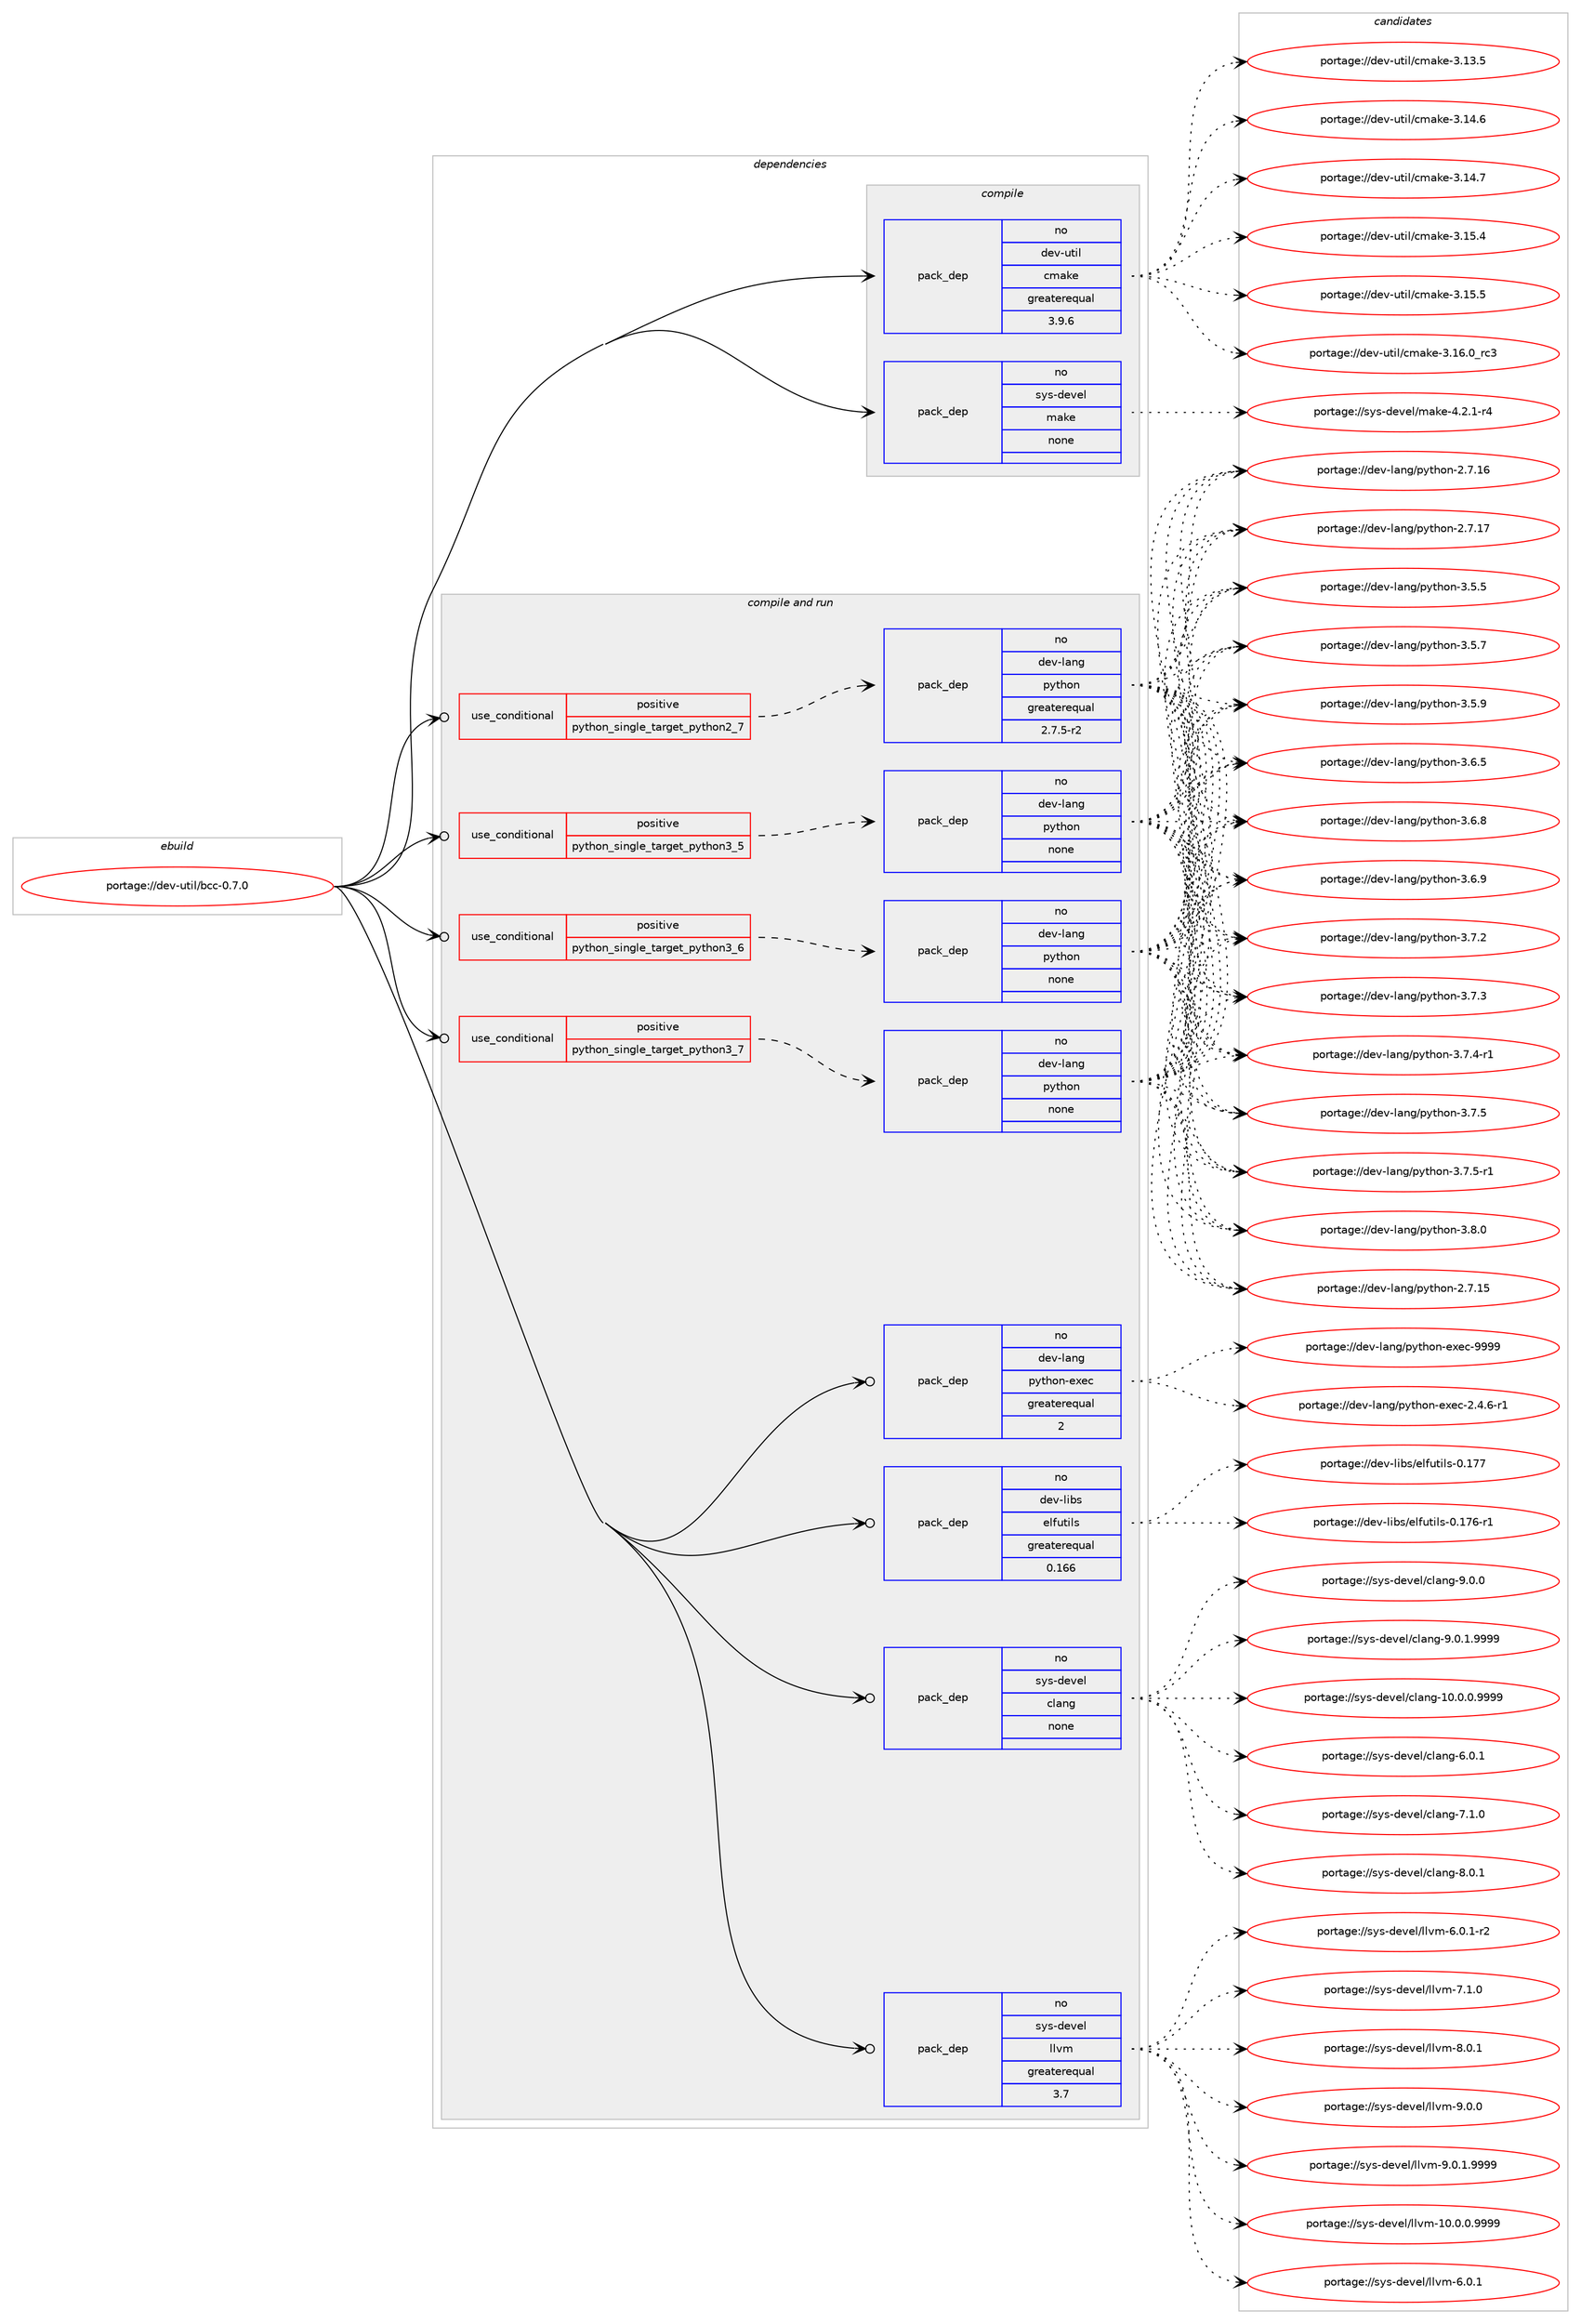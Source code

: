 digraph prolog {

# *************
# Graph options
# *************

newrank=true;
concentrate=true;
compound=true;
graph [rankdir=LR,fontname=Helvetica,fontsize=10,ranksep=1.5];#, ranksep=2.5, nodesep=0.2];
edge  [arrowhead=vee];
node  [fontname=Helvetica,fontsize=10];

# **********
# The ebuild
# **********

subgraph cluster_leftcol {
color=gray;
rank=same;
label=<<i>ebuild</i>>;
id [label="portage://dev-util/bcc-0.7.0", color=red, width=4, href="../dev-util/bcc-0.7.0.svg"];
}

# ****************
# The dependencies
# ****************

subgraph cluster_midcol {
color=gray;
label=<<i>dependencies</i>>;
subgraph cluster_compile {
fillcolor="#eeeeee";
style=filled;
label=<<i>compile</i>>;
subgraph pack185001 {
dependency258986 [label=<<TABLE BORDER="0" CELLBORDER="1" CELLSPACING="0" CELLPADDING="4" WIDTH="220"><TR><TD ROWSPAN="6" CELLPADDING="30">pack_dep</TD></TR><TR><TD WIDTH="110">no</TD></TR><TR><TD>dev-util</TD></TR><TR><TD>cmake</TD></TR><TR><TD>greaterequal</TD></TR><TR><TD>3.9.6</TD></TR></TABLE>>, shape=none, color=blue];
}
id:e -> dependency258986:w [weight=20,style="solid",arrowhead="vee"];
subgraph pack185002 {
dependency258987 [label=<<TABLE BORDER="0" CELLBORDER="1" CELLSPACING="0" CELLPADDING="4" WIDTH="220"><TR><TD ROWSPAN="6" CELLPADDING="30">pack_dep</TD></TR><TR><TD WIDTH="110">no</TD></TR><TR><TD>sys-devel</TD></TR><TR><TD>make</TD></TR><TR><TD>none</TD></TR><TR><TD></TD></TR></TABLE>>, shape=none, color=blue];
}
id:e -> dependency258987:w [weight=20,style="solid",arrowhead="vee"];
}
subgraph cluster_compileandrun {
fillcolor="#eeeeee";
style=filled;
label=<<i>compile and run</i>>;
subgraph cond70370 {
dependency258988 [label=<<TABLE BORDER="0" CELLBORDER="1" CELLSPACING="0" CELLPADDING="4"><TR><TD ROWSPAN="3" CELLPADDING="10">use_conditional</TD></TR><TR><TD>positive</TD></TR><TR><TD>python_single_target_python2_7</TD></TR></TABLE>>, shape=none, color=red];
subgraph pack185003 {
dependency258989 [label=<<TABLE BORDER="0" CELLBORDER="1" CELLSPACING="0" CELLPADDING="4" WIDTH="220"><TR><TD ROWSPAN="6" CELLPADDING="30">pack_dep</TD></TR><TR><TD WIDTH="110">no</TD></TR><TR><TD>dev-lang</TD></TR><TR><TD>python</TD></TR><TR><TD>greaterequal</TD></TR><TR><TD>2.7.5-r2</TD></TR></TABLE>>, shape=none, color=blue];
}
dependency258988:e -> dependency258989:w [weight=20,style="dashed",arrowhead="vee"];
}
id:e -> dependency258988:w [weight=20,style="solid",arrowhead="odotvee"];
subgraph cond70371 {
dependency258990 [label=<<TABLE BORDER="0" CELLBORDER="1" CELLSPACING="0" CELLPADDING="4"><TR><TD ROWSPAN="3" CELLPADDING="10">use_conditional</TD></TR><TR><TD>positive</TD></TR><TR><TD>python_single_target_python3_5</TD></TR></TABLE>>, shape=none, color=red];
subgraph pack185004 {
dependency258991 [label=<<TABLE BORDER="0" CELLBORDER="1" CELLSPACING="0" CELLPADDING="4" WIDTH="220"><TR><TD ROWSPAN="6" CELLPADDING="30">pack_dep</TD></TR><TR><TD WIDTH="110">no</TD></TR><TR><TD>dev-lang</TD></TR><TR><TD>python</TD></TR><TR><TD>none</TD></TR><TR><TD></TD></TR></TABLE>>, shape=none, color=blue];
}
dependency258990:e -> dependency258991:w [weight=20,style="dashed",arrowhead="vee"];
}
id:e -> dependency258990:w [weight=20,style="solid",arrowhead="odotvee"];
subgraph cond70372 {
dependency258992 [label=<<TABLE BORDER="0" CELLBORDER="1" CELLSPACING="0" CELLPADDING="4"><TR><TD ROWSPAN="3" CELLPADDING="10">use_conditional</TD></TR><TR><TD>positive</TD></TR><TR><TD>python_single_target_python3_6</TD></TR></TABLE>>, shape=none, color=red];
subgraph pack185005 {
dependency258993 [label=<<TABLE BORDER="0" CELLBORDER="1" CELLSPACING="0" CELLPADDING="4" WIDTH="220"><TR><TD ROWSPAN="6" CELLPADDING="30">pack_dep</TD></TR><TR><TD WIDTH="110">no</TD></TR><TR><TD>dev-lang</TD></TR><TR><TD>python</TD></TR><TR><TD>none</TD></TR><TR><TD></TD></TR></TABLE>>, shape=none, color=blue];
}
dependency258992:e -> dependency258993:w [weight=20,style="dashed",arrowhead="vee"];
}
id:e -> dependency258992:w [weight=20,style="solid",arrowhead="odotvee"];
subgraph cond70373 {
dependency258994 [label=<<TABLE BORDER="0" CELLBORDER="1" CELLSPACING="0" CELLPADDING="4"><TR><TD ROWSPAN="3" CELLPADDING="10">use_conditional</TD></TR><TR><TD>positive</TD></TR><TR><TD>python_single_target_python3_7</TD></TR></TABLE>>, shape=none, color=red];
subgraph pack185006 {
dependency258995 [label=<<TABLE BORDER="0" CELLBORDER="1" CELLSPACING="0" CELLPADDING="4" WIDTH="220"><TR><TD ROWSPAN="6" CELLPADDING="30">pack_dep</TD></TR><TR><TD WIDTH="110">no</TD></TR><TR><TD>dev-lang</TD></TR><TR><TD>python</TD></TR><TR><TD>none</TD></TR><TR><TD></TD></TR></TABLE>>, shape=none, color=blue];
}
dependency258994:e -> dependency258995:w [weight=20,style="dashed",arrowhead="vee"];
}
id:e -> dependency258994:w [weight=20,style="solid",arrowhead="odotvee"];
subgraph pack185007 {
dependency258996 [label=<<TABLE BORDER="0" CELLBORDER="1" CELLSPACING="0" CELLPADDING="4" WIDTH="220"><TR><TD ROWSPAN="6" CELLPADDING="30">pack_dep</TD></TR><TR><TD WIDTH="110">no</TD></TR><TR><TD>dev-lang</TD></TR><TR><TD>python-exec</TD></TR><TR><TD>greaterequal</TD></TR><TR><TD>2</TD></TR></TABLE>>, shape=none, color=blue];
}
id:e -> dependency258996:w [weight=20,style="solid",arrowhead="odotvee"];
subgraph pack185008 {
dependency258997 [label=<<TABLE BORDER="0" CELLBORDER="1" CELLSPACING="0" CELLPADDING="4" WIDTH="220"><TR><TD ROWSPAN="6" CELLPADDING="30">pack_dep</TD></TR><TR><TD WIDTH="110">no</TD></TR><TR><TD>dev-libs</TD></TR><TR><TD>elfutils</TD></TR><TR><TD>greaterequal</TD></TR><TR><TD>0.166</TD></TR></TABLE>>, shape=none, color=blue];
}
id:e -> dependency258997:w [weight=20,style="solid",arrowhead="odotvee"];
subgraph pack185009 {
dependency258998 [label=<<TABLE BORDER="0" CELLBORDER="1" CELLSPACING="0" CELLPADDING="4" WIDTH="220"><TR><TD ROWSPAN="6" CELLPADDING="30">pack_dep</TD></TR><TR><TD WIDTH="110">no</TD></TR><TR><TD>sys-devel</TD></TR><TR><TD>clang</TD></TR><TR><TD>none</TD></TR><TR><TD></TD></TR></TABLE>>, shape=none, color=blue];
}
id:e -> dependency258998:w [weight=20,style="solid",arrowhead="odotvee"];
subgraph pack185010 {
dependency258999 [label=<<TABLE BORDER="0" CELLBORDER="1" CELLSPACING="0" CELLPADDING="4" WIDTH="220"><TR><TD ROWSPAN="6" CELLPADDING="30">pack_dep</TD></TR><TR><TD WIDTH="110">no</TD></TR><TR><TD>sys-devel</TD></TR><TR><TD>llvm</TD></TR><TR><TD>greaterequal</TD></TR><TR><TD>3.7</TD></TR></TABLE>>, shape=none, color=blue];
}
id:e -> dependency258999:w [weight=20,style="solid",arrowhead="odotvee"];
}
subgraph cluster_run {
fillcolor="#eeeeee";
style=filled;
label=<<i>run</i>>;
}
}

# **************
# The candidates
# **************

subgraph cluster_choices {
rank=same;
color=gray;
label=<<i>candidates</i>>;

subgraph choice185001 {
color=black;
nodesep=1;
choiceportage1001011184511711610510847991099710710145514649514653 [label="portage://dev-util/cmake-3.13.5", color=red, width=4,href="../dev-util/cmake-3.13.5.svg"];
choiceportage1001011184511711610510847991099710710145514649524654 [label="portage://dev-util/cmake-3.14.6", color=red, width=4,href="../dev-util/cmake-3.14.6.svg"];
choiceportage1001011184511711610510847991099710710145514649524655 [label="portage://dev-util/cmake-3.14.7", color=red, width=4,href="../dev-util/cmake-3.14.7.svg"];
choiceportage1001011184511711610510847991099710710145514649534652 [label="portage://dev-util/cmake-3.15.4", color=red, width=4,href="../dev-util/cmake-3.15.4.svg"];
choiceportage1001011184511711610510847991099710710145514649534653 [label="portage://dev-util/cmake-3.15.5", color=red, width=4,href="../dev-util/cmake-3.15.5.svg"];
choiceportage1001011184511711610510847991099710710145514649544648951149951 [label="portage://dev-util/cmake-3.16.0_rc3", color=red, width=4,href="../dev-util/cmake-3.16.0_rc3.svg"];
dependency258986:e -> choiceportage1001011184511711610510847991099710710145514649514653:w [style=dotted,weight="100"];
dependency258986:e -> choiceportage1001011184511711610510847991099710710145514649524654:w [style=dotted,weight="100"];
dependency258986:e -> choiceportage1001011184511711610510847991099710710145514649524655:w [style=dotted,weight="100"];
dependency258986:e -> choiceportage1001011184511711610510847991099710710145514649534652:w [style=dotted,weight="100"];
dependency258986:e -> choiceportage1001011184511711610510847991099710710145514649534653:w [style=dotted,weight="100"];
dependency258986:e -> choiceportage1001011184511711610510847991099710710145514649544648951149951:w [style=dotted,weight="100"];
}
subgraph choice185002 {
color=black;
nodesep=1;
choiceportage1151211154510010111810110847109971071014552465046494511452 [label="portage://sys-devel/make-4.2.1-r4", color=red, width=4,href="../sys-devel/make-4.2.1-r4.svg"];
dependency258987:e -> choiceportage1151211154510010111810110847109971071014552465046494511452:w [style=dotted,weight="100"];
}
subgraph choice185003 {
color=black;
nodesep=1;
choiceportage10010111845108971101034711212111610411111045504655464953 [label="portage://dev-lang/python-2.7.15", color=red, width=4,href="../dev-lang/python-2.7.15.svg"];
choiceportage10010111845108971101034711212111610411111045504655464954 [label="portage://dev-lang/python-2.7.16", color=red, width=4,href="../dev-lang/python-2.7.16.svg"];
choiceportage10010111845108971101034711212111610411111045504655464955 [label="portage://dev-lang/python-2.7.17", color=red, width=4,href="../dev-lang/python-2.7.17.svg"];
choiceportage100101118451089711010347112121116104111110455146534653 [label="portage://dev-lang/python-3.5.5", color=red, width=4,href="../dev-lang/python-3.5.5.svg"];
choiceportage100101118451089711010347112121116104111110455146534655 [label="portage://dev-lang/python-3.5.7", color=red, width=4,href="../dev-lang/python-3.5.7.svg"];
choiceportage100101118451089711010347112121116104111110455146534657 [label="portage://dev-lang/python-3.5.9", color=red, width=4,href="../dev-lang/python-3.5.9.svg"];
choiceportage100101118451089711010347112121116104111110455146544653 [label="portage://dev-lang/python-3.6.5", color=red, width=4,href="../dev-lang/python-3.6.5.svg"];
choiceportage100101118451089711010347112121116104111110455146544656 [label="portage://dev-lang/python-3.6.8", color=red, width=4,href="../dev-lang/python-3.6.8.svg"];
choiceportage100101118451089711010347112121116104111110455146544657 [label="portage://dev-lang/python-3.6.9", color=red, width=4,href="../dev-lang/python-3.6.9.svg"];
choiceportage100101118451089711010347112121116104111110455146554650 [label="portage://dev-lang/python-3.7.2", color=red, width=4,href="../dev-lang/python-3.7.2.svg"];
choiceportage100101118451089711010347112121116104111110455146554651 [label="portage://dev-lang/python-3.7.3", color=red, width=4,href="../dev-lang/python-3.7.3.svg"];
choiceportage1001011184510897110103471121211161041111104551465546524511449 [label="portage://dev-lang/python-3.7.4-r1", color=red, width=4,href="../dev-lang/python-3.7.4-r1.svg"];
choiceportage100101118451089711010347112121116104111110455146554653 [label="portage://dev-lang/python-3.7.5", color=red, width=4,href="../dev-lang/python-3.7.5.svg"];
choiceportage1001011184510897110103471121211161041111104551465546534511449 [label="portage://dev-lang/python-3.7.5-r1", color=red, width=4,href="../dev-lang/python-3.7.5-r1.svg"];
choiceportage100101118451089711010347112121116104111110455146564648 [label="portage://dev-lang/python-3.8.0", color=red, width=4,href="../dev-lang/python-3.8.0.svg"];
dependency258989:e -> choiceportage10010111845108971101034711212111610411111045504655464953:w [style=dotted,weight="100"];
dependency258989:e -> choiceportage10010111845108971101034711212111610411111045504655464954:w [style=dotted,weight="100"];
dependency258989:e -> choiceportage10010111845108971101034711212111610411111045504655464955:w [style=dotted,weight="100"];
dependency258989:e -> choiceportage100101118451089711010347112121116104111110455146534653:w [style=dotted,weight="100"];
dependency258989:e -> choiceportage100101118451089711010347112121116104111110455146534655:w [style=dotted,weight="100"];
dependency258989:e -> choiceportage100101118451089711010347112121116104111110455146534657:w [style=dotted,weight="100"];
dependency258989:e -> choiceportage100101118451089711010347112121116104111110455146544653:w [style=dotted,weight="100"];
dependency258989:e -> choiceportage100101118451089711010347112121116104111110455146544656:w [style=dotted,weight="100"];
dependency258989:e -> choiceportage100101118451089711010347112121116104111110455146544657:w [style=dotted,weight="100"];
dependency258989:e -> choiceportage100101118451089711010347112121116104111110455146554650:w [style=dotted,weight="100"];
dependency258989:e -> choiceportage100101118451089711010347112121116104111110455146554651:w [style=dotted,weight="100"];
dependency258989:e -> choiceportage1001011184510897110103471121211161041111104551465546524511449:w [style=dotted,weight="100"];
dependency258989:e -> choiceportage100101118451089711010347112121116104111110455146554653:w [style=dotted,weight="100"];
dependency258989:e -> choiceportage1001011184510897110103471121211161041111104551465546534511449:w [style=dotted,weight="100"];
dependency258989:e -> choiceportage100101118451089711010347112121116104111110455146564648:w [style=dotted,weight="100"];
}
subgraph choice185004 {
color=black;
nodesep=1;
choiceportage10010111845108971101034711212111610411111045504655464953 [label="portage://dev-lang/python-2.7.15", color=red, width=4,href="../dev-lang/python-2.7.15.svg"];
choiceportage10010111845108971101034711212111610411111045504655464954 [label="portage://dev-lang/python-2.7.16", color=red, width=4,href="../dev-lang/python-2.7.16.svg"];
choiceportage10010111845108971101034711212111610411111045504655464955 [label="portage://dev-lang/python-2.7.17", color=red, width=4,href="../dev-lang/python-2.7.17.svg"];
choiceportage100101118451089711010347112121116104111110455146534653 [label="portage://dev-lang/python-3.5.5", color=red, width=4,href="../dev-lang/python-3.5.5.svg"];
choiceportage100101118451089711010347112121116104111110455146534655 [label="portage://dev-lang/python-3.5.7", color=red, width=4,href="../dev-lang/python-3.5.7.svg"];
choiceportage100101118451089711010347112121116104111110455146534657 [label="portage://dev-lang/python-3.5.9", color=red, width=4,href="../dev-lang/python-3.5.9.svg"];
choiceportage100101118451089711010347112121116104111110455146544653 [label="portage://dev-lang/python-3.6.5", color=red, width=4,href="../dev-lang/python-3.6.5.svg"];
choiceportage100101118451089711010347112121116104111110455146544656 [label="portage://dev-lang/python-3.6.8", color=red, width=4,href="../dev-lang/python-3.6.8.svg"];
choiceportage100101118451089711010347112121116104111110455146544657 [label="portage://dev-lang/python-3.6.9", color=red, width=4,href="../dev-lang/python-3.6.9.svg"];
choiceportage100101118451089711010347112121116104111110455146554650 [label="portage://dev-lang/python-3.7.2", color=red, width=4,href="../dev-lang/python-3.7.2.svg"];
choiceportage100101118451089711010347112121116104111110455146554651 [label="portage://dev-lang/python-3.7.3", color=red, width=4,href="../dev-lang/python-3.7.3.svg"];
choiceportage1001011184510897110103471121211161041111104551465546524511449 [label="portage://dev-lang/python-3.7.4-r1", color=red, width=4,href="../dev-lang/python-3.7.4-r1.svg"];
choiceportage100101118451089711010347112121116104111110455146554653 [label="portage://dev-lang/python-3.7.5", color=red, width=4,href="../dev-lang/python-3.7.5.svg"];
choiceportage1001011184510897110103471121211161041111104551465546534511449 [label="portage://dev-lang/python-3.7.5-r1", color=red, width=4,href="../dev-lang/python-3.7.5-r1.svg"];
choiceportage100101118451089711010347112121116104111110455146564648 [label="portage://dev-lang/python-3.8.0", color=red, width=4,href="../dev-lang/python-3.8.0.svg"];
dependency258991:e -> choiceportage10010111845108971101034711212111610411111045504655464953:w [style=dotted,weight="100"];
dependency258991:e -> choiceportage10010111845108971101034711212111610411111045504655464954:w [style=dotted,weight="100"];
dependency258991:e -> choiceportage10010111845108971101034711212111610411111045504655464955:w [style=dotted,weight="100"];
dependency258991:e -> choiceportage100101118451089711010347112121116104111110455146534653:w [style=dotted,weight="100"];
dependency258991:e -> choiceportage100101118451089711010347112121116104111110455146534655:w [style=dotted,weight="100"];
dependency258991:e -> choiceportage100101118451089711010347112121116104111110455146534657:w [style=dotted,weight="100"];
dependency258991:e -> choiceportage100101118451089711010347112121116104111110455146544653:w [style=dotted,weight="100"];
dependency258991:e -> choiceportage100101118451089711010347112121116104111110455146544656:w [style=dotted,weight="100"];
dependency258991:e -> choiceportage100101118451089711010347112121116104111110455146544657:w [style=dotted,weight="100"];
dependency258991:e -> choiceportage100101118451089711010347112121116104111110455146554650:w [style=dotted,weight="100"];
dependency258991:e -> choiceportage100101118451089711010347112121116104111110455146554651:w [style=dotted,weight="100"];
dependency258991:e -> choiceportage1001011184510897110103471121211161041111104551465546524511449:w [style=dotted,weight="100"];
dependency258991:e -> choiceportage100101118451089711010347112121116104111110455146554653:w [style=dotted,weight="100"];
dependency258991:e -> choiceportage1001011184510897110103471121211161041111104551465546534511449:w [style=dotted,weight="100"];
dependency258991:e -> choiceportage100101118451089711010347112121116104111110455146564648:w [style=dotted,weight="100"];
}
subgraph choice185005 {
color=black;
nodesep=1;
choiceportage10010111845108971101034711212111610411111045504655464953 [label="portage://dev-lang/python-2.7.15", color=red, width=4,href="../dev-lang/python-2.7.15.svg"];
choiceportage10010111845108971101034711212111610411111045504655464954 [label="portage://dev-lang/python-2.7.16", color=red, width=4,href="../dev-lang/python-2.7.16.svg"];
choiceportage10010111845108971101034711212111610411111045504655464955 [label="portage://dev-lang/python-2.7.17", color=red, width=4,href="../dev-lang/python-2.7.17.svg"];
choiceportage100101118451089711010347112121116104111110455146534653 [label="portage://dev-lang/python-3.5.5", color=red, width=4,href="../dev-lang/python-3.5.5.svg"];
choiceportage100101118451089711010347112121116104111110455146534655 [label="portage://dev-lang/python-3.5.7", color=red, width=4,href="../dev-lang/python-3.5.7.svg"];
choiceportage100101118451089711010347112121116104111110455146534657 [label="portage://dev-lang/python-3.5.9", color=red, width=4,href="../dev-lang/python-3.5.9.svg"];
choiceportage100101118451089711010347112121116104111110455146544653 [label="portage://dev-lang/python-3.6.5", color=red, width=4,href="../dev-lang/python-3.6.5.svg"];
choiceportage100101118451089711010347112121116104111110455146544656 [label="portage://dev-lang/python-3.6.8", color=red, width=4,href="../dev-lang/python-3.6.8.svg"];
choiceportage100101118451089711010347112121116104111110455146544657 [label="portage://dev-lang/python-3.6.9", color=red, width=4,href="../dev-lang/python-3.6.9.svg"];
choiceportage100101118451089711010347112121116104111110455146554650 [label="portage://dev-lang/python-3.7.2", color=red, width=4,href="../dev-lang/python-3.7.2.svg"];
choiceportage100101118451089711010347112121116104111110455146554651 [label="portage://dev-lang/python-3.7.3", color=red, width=4,href="../dev-lang/python-3.7.3.svg"];
choiceportage1001011184510897110103471121211161041111104551465546524511449 [label="portage://dev-lang/python-3.7.4-r1", color=red, width=4,href="../dev-lang/python-3.7.4-r1.svg"];
choiceportage100101118451089711010347112121116104111110455146554653 [label="portage://dev-lang/python-3.7.5", color=red, width=4,href="../dev-lang/python-3.7.5.svg"];
choiceportage1001011184510897110103471121211161041111104551465546534511449 [label="portage://dev-lang/python-3.7.5-r1", color=red, width=4,href="../dev-lang/python-3.7.5-r1.svg"];
choiceportage100101118451089711010347112121116104111110455146564648 [label="portage://dev-lang/python-3.8.0", color=red, width=4,href="../dev-lang/python-3.8.0.svg"];
dependency258993:e -> choiceportage10010111845108971101034711212111610411111045504655464953:w [style=dotted,weight="100"];
dependency258993:e -> choiceportage10010111845108971101034711212111610411111045504655464954:w [style=dotted,weight="100"];
dependency258993:e -> choiceportage10010111845108971101034711212111610411111045504655464955:w [style=dotted,weight="100"];
dependency258993:e -> choiceportage100101118451089711010347112121116104111110455146534653:w [style=dotted,weight="100"];
dependency258993:e -> choiceportage100101118451089711010347112121116104111110455146534655:w [style=dotted,weight="100"];
dependency258993:e -> choiceportage100101118451089711010347112121116104111110455146534657:w [style=dotted,weight="100"];
dependency258993:e -> choiceportage100101118451089711010347112121116104111110455146544653:w [style=dotted,weight="100"];
dependency258993:e -> choiceportage100101118451089711010347112121116104111110455146544656:w [style=dotted,weight="100"];
dependency258993:e -> choiceportage100101118451089711010347112121116104111110455146544657:w [style=dotted,weight="100"];
dependency258993:e -> choiceportage100101118451089711010347112121116104111110455146554650:w [style=dotted,weight="100"];
dependency258993:e -> choiceportage100101118451089711010347112121116104111110455146554651:w [style=dotted,weight="100"];
dependency258993:e -> choiceportage1001011184510897110103471121211161041111104551465546524511449:w [style=dotted,weight="100"];
dependency258993:e -> choiceportage100101118451089711010347112121116104111110455146554653:w [style=dotted,weight="100"];
dependency258993:e -> choiceportage1001011184510897110103471121211161041111104551465546534511449:w [style=dotted,weight="100"];
dependency258993:e -> choiceportage100101118451089711010347112121116104111110455146564648:w [style=dotted,weight="100"];
}
subgraph choice185006 {
color=black;
nodesep=1;
choiceportage10010111845108971101034711212111610411111045504655464953 [label="portage://dev-lang/python-2.7.15", color=red, width=4,href="../dev-lang/python-2.7.15.svg"];
choiceportage10010111845108971101034711212111610411111045504655464954 [label="portage://dev-lang/python-2.7.16", color=red, width=4,href="../dev-lang/python-2.7.16.svg"];
choiceportage10010111845108971101034711212111610411111045504655464955 [label="portage://dev-lang/python-2.7.17", color=red, width=4,href="../dev-lang/python-2.7.17.svg"];
choiceportage100101118451089711010347112121116104111110455146534653 [label="portage://dev-lang/python-3.5.5", color=red, width=4,href="../dev-lang/python-3.5.5.svg"];
choiceportage100101118451089711010347112121116104111110455146534655 [label="portage://dev-lang/python-3.5.7", color=red, width=4,href="../dev-lang/python-3.5.7.svg"];
choiceportage100101118451089711010347112121116104111110455146534657 [label="portage://dev-lang/python-3.5.9", color=red, width=4,href="../dev-lang/python-3.5.9.svg"];
choiceportage100101118451089711010347112121116104111110455146544653 [label="portage://dev-lang/python-3.6.5", color=red, width=4,href="../dev-lang/python-3.6.5.svg"];
choiceportage100101118451089711010347112121116104111110455146544656 [label="portage://dev-lang/python-3.6.8", color=red, width=4,href="../dev-lang/python-3.6.8.svg"];
choiceportage100101118451089711010347112121116104111110455146544657 [label="portage://dev-lang/python-3.6.9", color=red, width=4,href="../dev-lang/python-3.6.9.svg"];
choiceportage100101118451089711010347112121116104111110455146554650 [label="portage://dev-lang/python-3.7.2", color=red, width=4,href="../dev-lang/python-3.7.2.svg"];
choiceportage100101118451089711010347112121116104111110455146554651 [label="portage://dev-lang/python-3.7.3", color=red, width=4,href="../dev-lang/python-3.7.3.svg"];
choiceportage1001011184510897110103471121211161041111104551465546524511449 [label="portage://dev-lang/python-3.7.4-r1", color=red, width=4,href="../dev-lang/python-3.7.4-r1.svg"];
choiceportage100101118451089711010347112121116104111110455146554653 [label="portage://dev-lang/python-3.7.5", color=red, width=4,href="../dev-lang/python-3.7.5.svg"];
choiceportage1001011184510897110103471121211161041111104551465546534511449 [label="portage://dev-lang/python-3.7.5-r1", color=red, width=4,href="../dev-lang/python-3.7.5-r1.svg"];
choiceportage100101118451089711010347112121116104111110455146564648 [label="portage://dev-lang/python-3.8.0", color=red, width=4,href="../dev-lang/python-3.8.0.svg"];
dependency258995:e -> choiceportage10010111845108971101034711212111610411111045504655464953:w [style=dotted,weight="100"];
dependency258995:e -> choiceportage10010111845108971101034711212111610411111045504655464954:w [style=dotted,weight="100"];
dependency258995:e -> choiceportage10010111845108971101034711212111610411111045504655464955:w [style=dotted,weight="100"];
dependency258995:e -> choiceportage100101118451089711010347112121116104111110455146534653:w [style=dotted,weight="100"];
dependency258995:e -> choiceportage100101118451089711010347112121116104111110455146534655:w [style=dotted,weight="100"];
dependency258995:e -> choiceportage100101118451089711010347112121116104111110455146534657:w [style=dotted,weight="100"];
dependency258995:e -> choiceportage100101118451089711010347112121116104111110455146544653:w [style=dotted,weight="100"];
dependency258995:e -> choiceportage100101118451089711010347112121116104111110455146544656:w [style=dotted,weight="100"];
dependency258995:e -> choiceportage100101118451089711010347112121116104111110455146544657:w [style=dotted,weight="100"];
dependency258995:e -> choiceportage100101118451089711010347112121116104111110455146554650:w [style=dotted,weight="100"];
dependency258995:e -> choiceportage100101118451089711010347112121116104111110455146554651:w [style=dotted,weight="100"];
dependency258995:e -> choiceportage1001011184510897110103471121211161041111104551465546524511449:w [style=dotted,weight="100"];
dependency258995:e -> choiceportage100101118451089711010347112121116104111110455146554653:w [style=dotted,weight="100"];
dependency258995:e -> choiceportage1001011184510897110103471121211161041111104551465546534511449:w [style=dotted,weight="100"];
dependency258995:e -> choiceportage100101118451089711010347112121116104111110455146564648:w [style=dotted,weight="100"];
}
subgraph choice185007 {
color=black;
nodesep=1;
choiceportage10010111845108971101034711212111610411111045101120101994550465246544511449 [label="portage://dev-lang/python-exec-2.4.6-r1", color=red, width=4,href="../dev-lang/python-exec-2.4.6-r1.svg"];
choiceportage10010111845108971101034711212111610411111045101120101994557575757 [label="portage://dev-lang/python-exec-9999", color=red, width=4,href="../dev-lang/python-exec-9999.svg"];
dependency258996:e -> choiceportage10010111845108971101034711212111610411111045101120101994550465246544511449:w [style=dotted,weight="100"];
dependency258996:e -> choiceportage10010111845108971101034711212111610411111045101120101994557575757:w [style=dotted,weight="100"];
}
subgraph choice185008 {
color=black;
nodesep=1;
choiceportage1001011184510810598115471011081021171161051081154548464955544511449 [label="portage://dev-libs/elfutils-0.176-r1", color=red, width=4,href="../dev-libs/elfutils-0.176-r1.svg"];
choiceportage100101118451081059811547101108102117116105108115454846495555 [label="portage://dev-libs/elfutils-0.177", color=red, width=4,href="../dev-libs/elfutils-0.177.svg"];
dependency258997:e -> choiceportage1001011184510810598115471011081021171161051081154548464955544511449:w [style=dotted,weight="100"];
dependency258997:e -> choiceportage100101118451081059811547101108102117116105108115454846495555:w [style=dotted,weight="100"];
}
subgraph choice185009 {
color=black;
nodesep=1;
choiceportage11512111545100101118101108479910897110103454948464846484657575757 [label="portage://sys-devel/clang-10.0.0.9999", color=red, width=4,href="../sys-devel/clang-10.0.0.9999.svg"];
choiceportage11512111545100101118101108479910897110103455446484649 [label="portage://sys-devel/clang-6.0.1", color=red, width=4,href="../sys-devel/clang-6.0.1.svg"];
choiceportage11512111545100101118101108479910897110103455546494648 [label="portage://sys-devel/clang-7.1.0", color=red, width=4,href="../sys-devel/clang-7.1.0.svg"];
choiceportage11512111545100101118101108479910897110103455646484649 [label="portage://sys-devel/clang-8.0.1", color=red, width=4,href="../sys-devel/clang-8.0.1.svg"];
choiceportage11512111545100101118101108479910897110103455746484648 [label="portage://sys-devel/clang-9.0.0", color=red, width=4,href="../sys-devel/clang-9.0.0.svg"];
choiceportage115121115451001011181011084799108971101034557464846494657575757 [label="portage://sys-devel/clang-9.0.1.9999", color=red, width=4,href="../sys-devel/clang-9.0.1.9999.svg"];
dependency258998:e -> choiceportage11512111545100101118101108479910897110103454948464846484657575757:w [style=dotted,weight="100"];
dependency258998:e -> choiceportage11512111545100101118101108479910897110103455446484649:w [style=dotted,weight="100"];
dependency258998:e -> choiceportage11512111545100101118101108479910897110103455546494648:w [style=dotted,weight="100"];
dependency258998:e -> choiceportage11512111545100101118101108479910897110103455646484649:w [style=dotted,weight="100"];
dependency258998:e -> choiceportage11512111545100101118101108479910897110103455746484648:w [style=dotted,weight="100"];
dependency258998:e -> choiceportage115121115451001011181011084799108971101034557464846494657575757:w [style=dotted,weight="100"];
}
subgraph choice185010 {
color=black;
nodesep=1;
choiceportage1151211154510010111810110847108108118109454948464846484657575757 [label="portage://sys-devel/llvm-10.0.0.9999", color=red, width=4,href="../sys-devel/llvm-10.0.0.9999.svg"];
choiceportage1151211154510010111810110847108108118109455446484649 [label="portage://sys-devel/llvm-6.0.1", color=red, width=4,href="../sys-devel/llvm-6.0.1.svg"];
choiceportage11512111545100101118101108471081081181094554464846494511450 [label="portage://sys-devel/llvm-6.0.1-r2", color=red, width=4,href="../sys-devel/llvm-6.0.1-r2.svg"];
choiceportage1151211154510010111810110847108108118109455546494648 [label="portage://sys-devel/llvm-7.1.0", color=red, width=4,href="../sys-devel/llvm-7.1.0.svg"];
choiceportage1151211154510010111810110847108108118109455646484649 [label="portage://sys-devel/llvm-8.0.1", color=red, width=4,href="../sys-devel/llvm-8.0.1.svg"];
choiceportage1151211154510010111810110847108108118109455746484648 [label="portage://sys-devel/llvm-9.0.0", color=red, width=4,href="../sys-devel/llvm-9.0.0.svg"];
choiceportage11512111545100101118101108471081081181094557464846494657575757 [label="portage://sys-devel/llvm-9.0.1.9999", color=red, width=4,href="../sys-devel/llvm-9.0.1.9999.svg"];
dependency258999:e -> choiceportage1151211154510010111810110847108108118109454948464846484657575757:w [style=dotted,weight="100"];
dependency258999:e -> choiceportage1151211154510010111810110847108108118109455446484649:w [style=dotted,weight="100"];
dependency258999:e -> choiceportage11512111545100101118101108471081081181094554464846494511450:w [style=dotted,weight="100"];
dependency258999:e -> choiceportage1151211154510010111810110847108108118109455546494648:w [style=dotted,weight="100"];
dependency258999:e -> choiceportage1151211154510010111810110847108108118109455646484649:w [style=dotted,weight="100"];
dependency258999:e -> choiceportage1151211154510010111810110847108108118109455746484648:w [style=dotted,weight="100"];
dependency258999:e -> choiceportage11512111545100101118101108471081081181094557464846494657575757:w [style=dotted,weight="100"];
}
}

}
